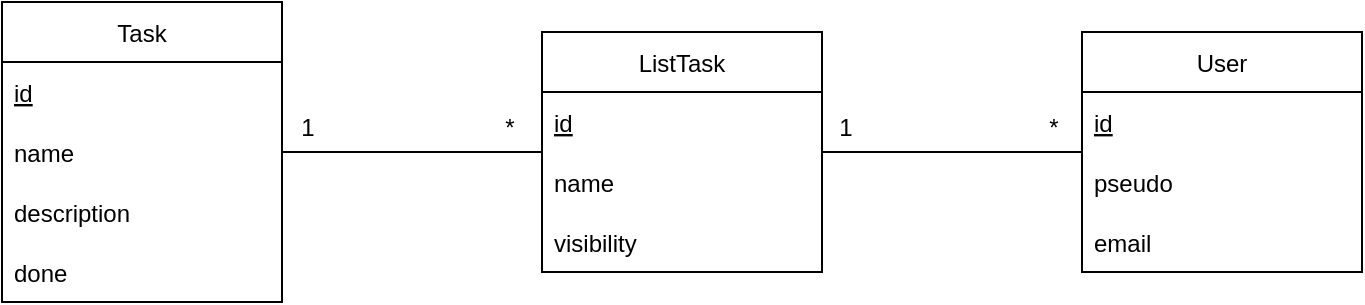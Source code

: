 <mxfile version="20.5.1" type="google"><diagram id="PJ_36qGA_SzidHVMblhh" name="Page-1"><mxGraphModel grid="1" page="1" gridSize="10" guides="1" tooltips="1" connect="1" arrows="1" fold="1" pageScale="1" pageWidth="827" pageHeight="1169" math="0" shadow="0"><root><mxCell id="0"/><mxCell id="1" parent="0"/><mxCell id="gqZIz_pD9Rtlflew_2am-1" value="ListTask" style="swimlane;fontStyle=0;childLayout=stackLayout;horizontal=1;startSize=30;horizontalStack=0;resizeParent=1;resizeParentMax=0;resizeLast=0;collapsible=1;marginBottom=0;" vertex="1" parent="1"><mxGeometry x="330" y="179" width="140" height="120" as="geometry"><mxRectangle x="330" y="200" width="80" height="30" as="alternateBounds"/></mxGeometry></mxCell><mxCell id="gqZIz_pD9Rtlflew_2am-2" value="id" style="text;strokeColor=none;fillColor=none;align=left;verticalAlign=middle;spacingLeft=4;spacingRight=4;overflow=hidden;points=[[0,0.5],[1,0.5]];portConstraint=eastwest;rotatable=0;fontStyle=4" vertex="1" parent="gqZIz_pD9Rtlflew_2am-1"><mxGeometry y="30" width="140" height="30" as="geometry"/></mxCell><mxCell id="gqZIz_pD9Rtlflew_2am-24" value="name" style="text;strokeColor=none;fillColor=none;align=left;verticalAlign=middle;spacingLeft=4;spacingRight=4;overflow=hidden;points=[[0,0.5],[1,0.5]];portConstraint=eastwest;rotatable=0;" vertex="1" parent="gqZIz_pD9Rtlflew_2am-1"><mxGeometry y="60" width="140" height="30" as="geometry"/></mxCell><mxCell id="gqZIz_pD9Rtlflew_2am-3" value="visibility" style="text;strokeColor=none;fillColor=none;align=left;verticalAlign=middle;spacingLeft=4;spacingRight=4;overflow=hidden;points=[[0,0.5],[1,0.5]];portConstraint=eastwest;rotatable=0;" vertex="1" parent="gqZIz_pD9Rtlflew_2am-1"><mxGeometry y="90" width="140" height="30" as="geometry"/></mxCell><mxCell id="gqZIz_pD9Rtlflew_2am-5" value="Task" style="swimlane;fontStyle=0;childLayout=stackLayout;horizontal=1;startSize=30;horizontalStack=0;resizeParent=1;resizeParentMax=0;resizeLast=0;collapsible=1;marginBottom=0;" vertex="1" parent="1"><mxGeometry x="60" y="164" width="140" height="150" as="geometry"/></mxCell><mxCell id="gqZIz_pD9Rtlflew_2am-6" value="id" style="text;strokeColor=none;fillColor=none;align=left;verticalAlign=middle;spacingLeft=4;spacingRight=4;overflow=hidden;points=[[0,0.5],[1,0.5]];portConstraint=eastwest;rotatable=0;fontStyle=4" vertex="1" parent="gqZIz_pD9Rtlflew_2am-5"><mxGeometry y="30" width="140" height="30" as="geometry"/></mxCell><mxCell id="gqZIz_pD9Rtlflew_2am-7" value="name" style="text;strokeColor=none;fillColor=none;align=left;verticalAlign=middle;spacingLeft=4;spacingRight=4;overflow=hidden;points=[[0,0.5],[1,0.5]];portConstraint=eastwest;rotatable=0;" vertex="1" parent="gqZIz_pD9Rtlflew_2am-5"><mxGeometry y="60" width="140" height="30" as="geometry"/></mxCell><mxCell id="gqZIz_pD9Rtlflew_2am-8" value="description" style="text;strokeColor=none;fillColor=none;align=left;verticalAlign=middle;spacingLeft=4;spacingRight=4;overflow=hidden;points=[[0,0.5],[1,0.5]];portConstraint=eastwest;rotatable=0;" vertex="1" parent="gqZIz_pD9Rtlflew_2am-5"><mxGeometry y="90" width="140" height="30" as="geometry"/></mxCell><mxCell id="gqZIz_pD9Rtlflew_2am-13" value="done" style="text;strokeColor=none;fillColor=none;align=left;verticalAlign=middle;spacingLeft=4;spacingRight=4;overflow=hidden;points=[[0,0.5],[1,0.5]];portConstraint=eastwest;rotatable=0;" vertex="1" parent="gqZIz_pD9Rtlflew_2am-5"><mxGeometry y="120" width="140" height="30" as="geometry"/></mxCell><mxCell id="gqZIz_pD9Rtlflew_2am-9" value="User" style="swimlane;fontStyle=0;childLayout=stackLayout;horizontal=1;startSize=30;horizontalStack=0;resizeParent=1;resizeParentMax=0;resizeLast=0;collapsible=1;marginBottom=0;" vertex="1" parent="1"><mxGeometry x="600" y="179" width="140" height="120" as="geometry"/></mxCell><mxCell id="gqZIz_pD9Rtlflew_2am-10" value="id" style="text;strokeColor=none;fillColor=none;align=left;verticalAlign=middle;spacingLeft=4;spacingRight=4;overflow=hidden;points=[[0,0.5],[1,0.5]];portConstraint=eastwest;rotatable=0;fontStyle=4" vertex="1" parent="gqZIz_pD9Rtlflew_2am-9"><mxGeometry y="30" width="140" height="30" as="geometry"/></mxCell><mxCell id="gqZIz_pD9Rtlflew_2am-11" value="pseudo" style="text;strokeColor=none;fillColor=none;align=left;verticalAlign=middle;spacingLeft=4;spacingRight=4;overflow=hidden;points=[[0,0.5],[1,0.5]];portConstraint=eastwest;rotatable=0;" vertex="1" parent="gqZIz_pD9Rtlflew_2am-9"><mxGeometry y="60" width="140" height="30" as="geometry"/></mxCell><mxCell id="gqZIz_pD9Rtlflew_2am-12" value="email" style="text;strokeColor=none;fillColor=none;align=left;verticalAlign=middle;spacingLeft=4;spacingRight=4;overflow=hidden;points=[[0,0.5],[1,0.5]];portConstraint=eastwest;rotatable=0;" vertex="1" parent="gqZIz_pD9Rtlflew_2am-9"><mxGeometry y="90" width="140" height="30" as="geometry"/></mxCell><mxCell id="gqZIz_pD9Rtlflew_2am-17" value="" style="endArrow=none;html=1;rounded=0;" edge="1" parent="1" source="gqZIz_pD9Rtlflew_2am-5" target="gqZIz_pD9Rtlflew_2am-1"><mxGeometry width="50" height="50" relative="1" as="geometry"><mxPoint x="390" y="274" as="sourcePoint"/><mxPoint x="440" y="224" as="targetPoint"/></mxGeometry></mxCell><mxCell id="gqZIz_pD9Rtlflew_2am-18" value="" style="endArrow=none;html=1;rounded=0;" edge="1" parent="1" source="gqZIz_pD9Rtlflew_2am-9" target="gqZIz_pD9Rtlflew_2am-1"><mxGeometry width="50" height="50" relative="1" as="geometry"><mxPoint x="390" y="274" as="sourcePoint"/><mxPoint x="440" y="224" as="targetPoint"/></mxGeometry></mxCell><mxCell id="gqZIz_pD9Rtlflew_2am-19" value="1" style="text;html=1;strokeColor=none;fillColor=none;align=center;verticalAlign=middle;whiteSpace=wrap;rounded=0;" vertex="1" parent="1"><mxGeometry x="183" y="212" width="60" height="30" as="geometry"/></mxCell><mxCell id="gqZIz_pD9Rtlflew_2am-20" value="1" style="text;html=1;strokeColor=none;fillColor=none;align=center;verticalAlign=middle;whiteSpace=wrap;rounded=0;" vertex="1" parent="1"><mxGeometry x="452" y="212" width="60" height="30" as="geometry"/></mxCell><mxCell id="gqZIz_pD9Rtlflew_2am-22" value="*" style="text;html=1;strokeColor=none;fillColor=none;align=center;verticalAlign=middle;whiteSpace=wrap;rounded=0;" vertex="1" parent="1"><mxGeometry x="284" y="212" width="60" height="30" as="geometry"/></mxCell><mxCell id="gqZIz_pD9Rtlflew_2am-23" value="*" style="text;html=1;strokeColor=none;fillColor=none;align=center;verticalAlign=middle;whiteSpace=wrap;rounded=0;" vertex="1" parent="1"><mxGeometry x="556" y="212" width="60" height="30" as="geometry"/></mxCell></root></mxGraphModel></diagram></mxfile>